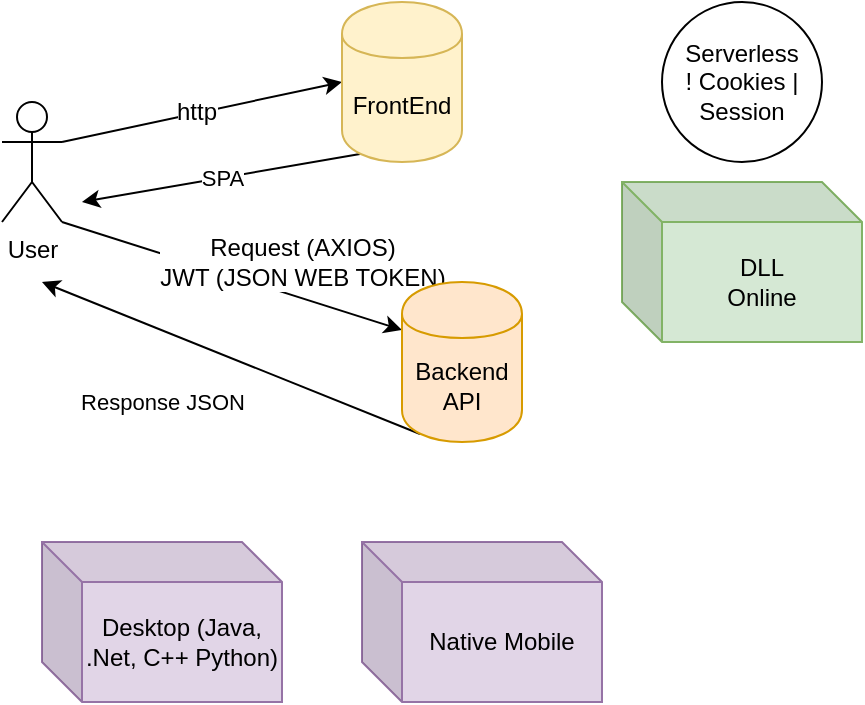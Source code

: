 <mxfile version="12.4.2" type="device" pages="1"><diagram id="j1854ni38V_AkTLm7KQe" name="Page-1"><mxGraphModel dx="524" dy="357" grid="1" gridSize="10" guides="1" tooltips="1" connect="1" arrows="1" fold="1" page="1" pageScale="1" pageWidth="1100" pageHeight="850" math="0" shadow="0"><root><mxCell id="0"/><mxCell id="1" parent="0"/><mxCell id="KZpEgHJ6Ff9TqCCLjek_-5" style="rounded=0;orthogonalLoop=1;jettySize=auto;html=1;exitX=1;exitY=0.333;exitDx=0;exitDy=0;exitPerimeter=0;entryX=0;entryY=0.5;entryDx=0;entryDy=0;" edge="1" parent="1" source="KZpEgHJ6Ff9TqCCLjek_-1" target="KZpEgHJ6Ff9TqCCLjek_-4"><mxGeometry relative="1" as="geometry"/></mxCell><mxCell id="KZpEgHJ6Ff9TqCCLjek_-6" value="http" style="text;html=1;align=center;verticalAlign=middle;resizable=0;points=[];;labelBackgroundColor=#ffffff;" vertex="1" connectable="0" parent="KZpEgHJ6Ff9TqCCLjek_-5"><mxGeometry x="-0.044" y="1" relative="1" as="geometry"><mxPoint as="offset"/></mxGeometry></mxCell><mxCell id="KZpEgHJ6Ff9TqCCLjek_-9" style="edgeStyle=none;rounded=0;orthogonalLoop=1;jettySize=auto;html=1;exitX=1;exitY=1;exitDx=0;exitDy=0;exitPerimeter=0;entryX=0;entryY=0.3;entryDx=0;entryDy=0;" edge="1" parent="1" source="KZpEgHJ6Ff9TqCCLjek_-1" target="KZpEgHJ6Ff9TqCCLjek_-8"><mxGeometry relative="1" as="geometry"/></mxCell><mxCell id="KZpEgHJ6Ff9TqCCLjek_-10" value="Request (AXIOS) &lt;br&gt;JWT (JSON WEB TOKEN)" style="text;html=1;align=center;verticalAlign=middle;resizable=0;points=[];;labelBackgroundColor=#ffffff;" vertex="1" connectable="0" parent="KZpEgHJ6Ff9TqCCLjek_-9"><mxGeometry x="0.136" relative="1" as="geometry"><mxPoint x="23.42" y="-10.68" as="offset"/></mxGeometry></mxCell><mxCell id="KZpEgHJ6Ff9TqCCLjek_-1" value="User" style="shape=umlActor;verticalLabelPosition=bottom;labelBackgroundColor=#ffffff;verticalAlign=top;html=1;outlineConnect=0;" vertex="1" parent="1"><mxGeometry x="80" y="220" width="30" height="60" as="geometry"/></mxCell><mxCell id="KZpEgHJ6Ff9TqCCLjek_-7" value="SPA" style="edgeStyle=none;rounded=0;orthogonalLoop=1;jettySize=auto;html=1;exitX=0.15;exitY=0.95;exitDx=0;exitDy=0;exitPerimeter=0;" edge="1" parent="1" source="KZpEgHJ6Ff9TqCCLjek_-4"><mxGeometry relative="1" as="geometry"><mxPoint x="120" y="270" as="targetPoint"/></mxGeometry></mxCell><mxCell id="KZpEgHJ6Ff9TqCCLjek_-4" value="FrontEnd" style="shape=cylinder;whiteSpace=wrap;html=1;boundedLbl=1;backgroundOutline=1;fillColor=#fff2cc;strokeColor=#d6b656;" vertex="1" parent="1"><mxGeometry x="250" y="170" width="60" height="80" as="geometry"/></mxCell><mxCell id="KZpEgHJ6Ff9TqCCLjek_-11" value="Response JSON" style="edgeStyle=none;rounded=0;orthogonalLoop=1;jettySize=auto;html=1;exitX=0.15;exitY=0.95;exitDx=0;exitDy=0;exitPerimeter=0;" edge="1" parent="1" source="KZpEgHJ6Ff9TqCCLjek_-8"><mxGeometry x="0.234" y="33" relative="1" as="geometry"><mxPoint x="100" y="310" as="targetPoint"/><mxPoint as="offset"/></mxGeometry></mxCell><mxCell id="KZpEgHJ6Ff9TqCCLjek_-8" value="Backend API" style="shape=cylinder;whiteSpace=wrap;html=1;boundedLbl=1;backgroundOutline=1;fillColor=#ffe6cc;strokeColor=#d79b00;" vertex="1" parent="1"><mxGeometry x="280" y="310" width="60" height="80" as="geometry"/></mxCell><mxCell id="KZpEgHJ6Ff9TqCCLjek_-12" value="Desktop (Java, .Net, C++ Python)" style="shape=cube;whiteSpace=wrap;html=1;boundedLbl=1;backgroundOutline=1;darkOpacity=0.05;darkOpacity2=0.1;fillColor=#e1d5e7;strokeColor=#9673a6;" vertex="1" parent="1"><mxGeometry x="100" y="440" width="120" height="80" as="geometry"/></mxCell><mxCell id="KZpEgHJ6Ff9TqCCLjek_-13" value="DLL&lt;br&gt;Online" style="shape=cube;whiteSpace=wrap;html=1;boundedLbl=1;backgroundOutline=1;darkOpacity=0.05;darkOpacity2=0.1;fillColor=#d5e8d4;strokeColor=#82b366;" vertex="1" parent="1"><mxGeometry x="390" y="260" width="120" height="80" as="geometry"/></mxCell><mxCell id="KZpEgHJ6Ff9TqCCLjek_-14" value="Serverless&lt;br&gt;! Cookies | Session" style="ellipse;whiteSpace=wrap;html=1;aspect=fixed;" vertex="1" parent="1"><mxGeometry x="410" y="170" width="80" height="80" as="geometry"/></mxCell><mxCell id="KZpEgHJ6Ff9TqCCLjek_-15" value="Native Mobile" style="shape=cube;whiteSpace=wrap;html=1;boundedLbl=1;backgroundOutline=1;darkOpacity=0.05;darkOpacity2=0.1;fillColor=#e1d5e7;strokeColor=#9673a6;" vertex="1" parent="1"><mxGeometry x="260" y="440" width="120" height="80" as="geometry"/></mxCell></root></mxGraphModel></diagram></mxfile>